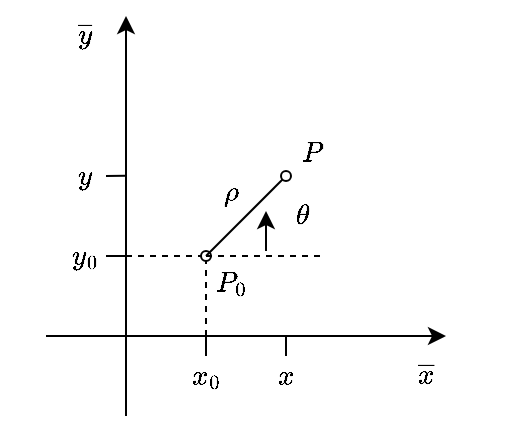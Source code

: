 <mxfile version="22.1.21" type="device">
  <diagram name="Page-1" id="eNjAPuTT2rj52Y_1yLW7">
    <mxGraphModel dx="268" dy="165" grid="1" gridSize="10" guides="1" tooltips="1" connect="1" arrows="1" fold="1" page="1" pageScale="1" pageWidth="850" pageHeight="1100" math="1" shadow="0">
      <root>
        <mxCell id="0" />
        <mxCell id="1" parent="0" />
        <mxCell id="zQ_56bilAVkL82VbGDRf-1" value="" style="endArrow=classic;html=1;rounded=0;" edge="1" parent="1">
          <mxGeometry width="50" height="50" relative="1" as="geometry">
            <mxPoint x="320" y="360" as="sourcePoint" />
            <mxPoint x="320" y="160" as="targetPoint" />
          </mxGeometry>
        </mxCell>
        <mxCell id="zQ_56bilAVkL82VbGDRf-2" value="" style="endArrow=classic;html=1;rounded=0;" edge="1" parent="1">
          <mxGeometry width="50" height="50" relative="1" as="geometry">
            <mxPoint x="280" y="320" as="sourcePoint" />
            <mxPoint x="480" y="320" as="targetPoint" />
          </mxGeometry>
        </mxCell>
        <mxCell id="zQ_56bilAVkL82VbGDRf-3" value="" style="endArrow=none;html=1;rounded=0;" edge="1" parent="1">
          <mxGeometry width="50" height="50" relative="1" as="geometry">
            <mxPoint x="360" y="330" as="sourcePoint" />
            <mxPoint x="360" y="320" as="targetPoint" />
          </mxGeometry>
        </mxCell>
        <mxCell id="zQ_56bilAVkL82VbGDRf-4" value="$$x_{0}$$" style="text;html=1;strokeColor=none;fillColor=none;align=center;verticalAlign=middle;whiteSpace=wrap;rounded=0;" vertex="1" parent="1">
          <mxGeometry x="350" y="330" width="20" height="20" as="geometry" />
        </mxCell>
        <mxCell id="zQ_56bilAVkL82VbGDRf-5" value="" style="endArrow=none;html=1;rounded=0;" edge="1" parent="1">
          <mxGeometry width="50" height="50" relative="1" as="geometry">
            <mxPoint x="400" y="330" as="sourcePoint" />
            <mxPoint x="400" y="320" as="targetPoint" />
          </mxGeometry>
        </mxCell>
        <mxCell id="zQ_56bilAVkL82VbGDRf-6" value="$$x$$" style="text;html=1;strokeColor=none;fillColor=none;align=center;verticalAlign=middle;whiteSpace=wrap;rounded=0;" vertex="1" parent="1">
          <mxGeometry x="390" y="330" width="20" height="20" as="geometry" />
        </mxCell>
        <mxCell id="zQ_56bilAVkL82VbGDRf-7" value="" style="endArrow=none;html=1;rounded=0;" edge="1" parent="1">
          <mxGeometry width="50" height="50" relative="1" as="geometry">
            <mxPoint x="310" y="280" as="sourcePoint" />
            <mxPoint x="320" y="280" as="targetPoint" />
          </mxGeometry>
        </mxCell>
        <mxCell id="zQ_56bilAVkL82VbGDRf-8" value="$$y_{0}$$" style="text;html=1;strokeColor=none;fillColor=none;align=center;verticalAlign=middle;whiteSpace=wrap;rounded=0;" vertex="1" parent="1">
          <mxGeometry x="290" y="270" width="20" height="20" as="geometry" />
        </mxCell>
        <mxCell id="zQ_56bilAVkL82VbGDRf-9" value="$$y$$" style="text;html=1;strokeColor=none;fillColor=none;align=center;verticalAlign=middle;whiteSpace=wrap;rounded=0;" vertex="1" parent="1">
          <mxGeometry x="290" y="230" width="20" height="20" as="geometry" />
        </mxCell>
        <mxCell id="zQ_56bilAVkL82VbGDRf-10" value="" style="endArrow=none;html=1;rounded=0;" edge="1" parent="1">
          <mxGeometry width="50" height="50" relative="1" as="geometry">
            <mxPoint x="310" y="240" as="sourcePoint" />
            <mxPoint x="320" y="239.83" as="targetPoint" />
          </mxGeometry>
        </mxCell>
        <mxCell id="zQ_56bilAVkL82VbGDRf-11" value="" style="endArrow=none;dashed=1;html=1;rounded=0;" edge="1" parent="1" source="zQ_56bilAVkL82VbGDRf-13">
          <mxGeometry width="50" height="50" relative="1" as="geometry">
            <mxPoint x="360" y="320" as="sourcePoint" />
            <mxPoint x="360" y="280" as="targetPoint" />
          </mxGeometry>
        </mxCell>
        <mxCell id="zQ_56bilAVkL82VbGDRf-12" value="" style="endArrow=none;dashed=1;html=1;rounded=0;" edge="1" parent="1" source="zQ_56bilAVkL82VbGDRf-13">
          <mxGeometry width="50" height="50" relative="1" as="geometry">
            <mxPoint x="320" y="280" as="sourcePoint" />
            <mxPoint x="360" y="280" as="targetPoint" />
          </mxGeometry>
        </mxCell>
        <mxCell id="zQ_56bilAVkL82VbGDRf-14" value="" style="endArrow=none;dashed=1;html=1;rounded=0;" edge="1" parent="1" target="zQ_56bilAVkL82VbGDRf-13">
          <mxGeometry width="50" height="50" relative="1" as="geometry">
            <mxPoint x="360" y="320" as="sourcePoint" />
            <mxPoint x="360" y="280" as="targetPoint" />
          </mxGeometry>
        </mxCell>
        <mxCell id="zQ_56bilAVkL82VbGDRf-15" value="" style="endArrow=none;dashed=1;html=1;rounded=0;" edge="1" parent="1" target="zQ_56bilAVkL82VbGDRf-13">
          <mxGeometry width="50" height="50" relative="1" as="geometry">
            <mxPoint x="320" y="280" as="sourcePoint" />
            <mxPoint x="360" y="280" as="targetPoint" />
          </mxGeometry>
        </mxCell>
        <mxCell id="zQ_56bilAVkL82VbGDRf-13" value="" style="shape=ellipse;html=1;sketch=0;" vertex="1" parent="1">
          <mxGeometry x="357.5" y="277.5" width="5" height="5" as="geometry" />
        </mxCell>
        <mxCell id="zQ_56bilAVkL82VbGDRf-16" value="" style="endArrow=none;dashed=1;html=1;rounded=0;" edge="1" parent="1">
          <mxGeometry width="50" height="50" relative="1" as="geometry">
            <mxPoint x="360" y="280" as="sourcePoint" />
            <mxPoint x="420" y="280" as="targetPoint" />
          </mxGeometry>
        </mxCell>
        <mxCell id="zQ_56bilAVkL82VbGDRf-17" value="" style="endArrow=none;html=1;rounded=0;" edge="1" parent="1">
          <mxGeometry width="50" height="50" relative="1" as="geometry">
            <mxPoint x="360" y="280" as="sourcePoint" />
            <mxPoint x="400" y="240" as="targetPoint" />
          </mxGeometry>
        </mxCell>
        <mxCell id="zQ_56bilAVkL82VbGDRf-18" value="$$\overline{x}$$" style="text;html=1;strokeColor=none;fillColor=none;align=center;verticalAlign=middle;whiteSpace=wrap;rounded=0;" vertex="1" parent="1">
          <mxGeometry x="460" y="330" width="20" height="20" as="geometry" />
        </mxCell>
        <mxCell id="zQ_56bilAVkL82VbGDRf-19" value="$$\overline{y}$$" style="text;html=1;strokeColor=none;fillColor=none;align=center;verticalAlign=middle;whiteSpace=wrap;rounded=0;" vertex="1" parent="1">
          <mxGeometry x="290" y="160" width="20" height="20" as="geometry" />
        </mxCell>
        <mxCell id="zQ_56bilAVkL82VbGDRf-20" value="" style="shape=ellipse;html=1;sketch=0;" vertex="1" parent="1">
          <mxGeometry x="397.5" y="237.5" width="5" height="5" as="geometry" />
        </mxCell>
        <mxCell id="zQ_56bilAVkL82VbGDRf-23" value="$$\rho$$" style="text;html=1;strokeColor=none;fillColor=none;align=center;verticalAlign=middle;whiteSpace=wrap;rounded=0;" vertex="1" parent="1">
          <mxGeometry x="362.5" y="237.5" width="20" height="20" as="geometry" />
        </mxCell>
        <mxCell id="zQ_56bilAVkL82VbGDRf-24" value="$$P$$" style="text;html=1;strokeColor=none;fillColor=none;align=center;verticalAlign=middle;whiteSpace=wrap;rounded=0;" vertex="1" parent="1">
          <mxGeometry x="402.5" y="217.5" width="20" height="20" as="geometry" />
        </mxCell>
        <mxCell id="zQ_56bilAVkL82VbGDRf-25" value="$$P_{0}$$" style="text;html=1;strokeColor=none;fillColor=none;align=center;verticalAlign=middle;whiteSpace=wrap;rounded=0;" vertex="1" parent="1">
          <mxGeometry x="362.5" y="282.5" width="20" height="20" as="geometry" />
        </mxCell>
        <mxCell id="zQ_56bilAVkL82VbGDRf-26" value="" style="endArrow=classic;html=1;rounded=0;" edge="1" parent="1">
          <mxGeometry width="50" height="50" relative="1" as="geometry">
            <mxPoint x="390" y="277.5" as="sourcePoint" />
            <mxPoint x="390" y="257.5" as="targetPoint" />
          </mxGeometry>
        </mxCell>
        <mxCell id="zQ_56bilAVkL82VbGDRf-27" value="$$\theta$$" style="text;html=1;strokeColor=none;fillColor=none;align=center;verticalAlign=middle;whiteSpace=wrap;rounded=0;" vertex="1" parent="1">
          <mxGeometry x="397.5" y="250" width="20" height="20" as="geometry" />
        </mxCell>
      </root>
    </mxGraphModel>
  </diagram>
</mxfile>
